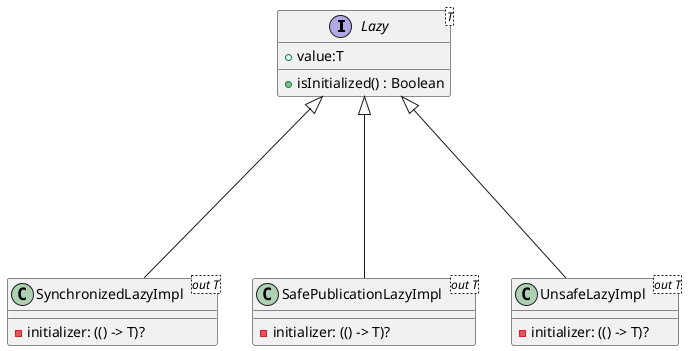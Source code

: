 @startuml
'https://plantuml.com/class-diagram


interface Lazy<T> {
    + value:T
    + isInitialized() : Boolean
}
class SynchronizedLazyImpl<out T> {
    - initializer: (() -> T)?
}
class SafePublicationLazyImpl<out T> {
    - initializer: (() -> T)?
}
class UnsafeLazyImpl<out T> {
    - initializer: (() -> T)?
}
Lazy <|---- SynchronizedLazyImpl
Lazy <|---- SafePublicationLazyImpl
Lazy <|---- UnsafeLazyImpl


@enduml